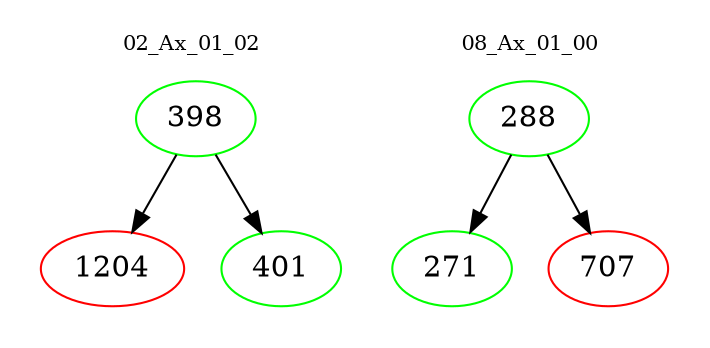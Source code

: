 digraph{
subgraph cluster_0 {
color = white
label = "02_Ax_01_02";
fontsize=10;
T0_398 [label="398", color="green"]
T0_398 -> T0_1204 [color="black"]
T0_1204 [label="1204", color="red"]
T0_398 -> T0_401 [color="black"]
T0_401 [label="401", color="green"]
}
subgraph cluster_1 {
color = white
label = "08_Ax_01_00";
fontsize=10;
T1_288 [label="288", color="green"]
T1_288 -> T1_271 [color="black"]
T1_271 [label="271", color="green"]
T1_288 -> T1_707 [color="black"]
T1_707 [label="707", color="red"]
}
}
